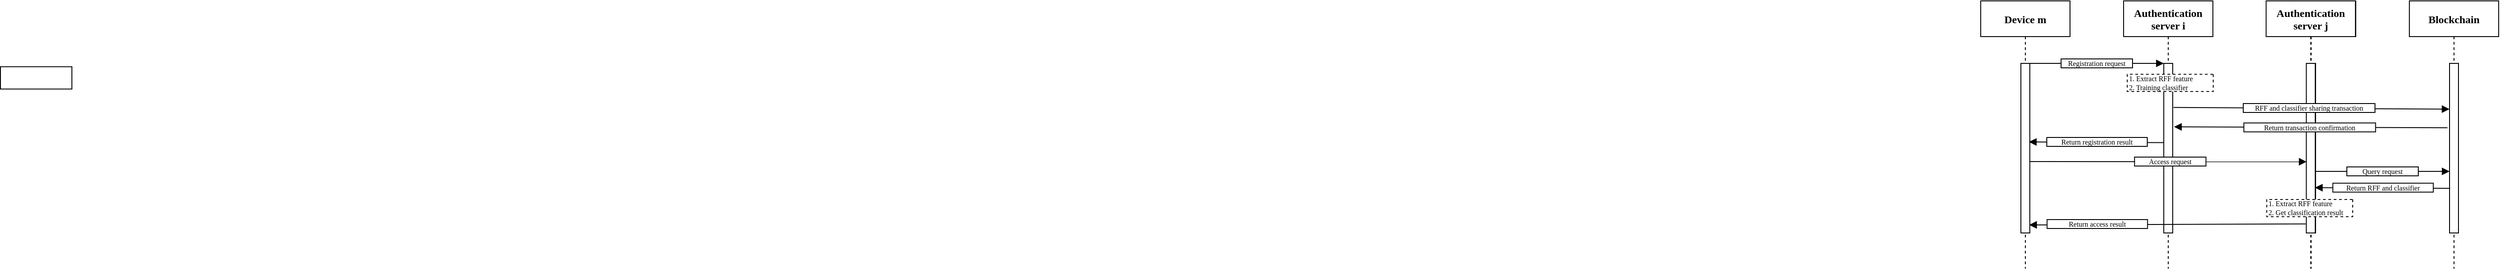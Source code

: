 <mxfile version="20.2.3" type="github">
  <diagram id="kgpKYQtTHZ0yAKxKKP6v" name="Page-1">
    <mxGraphModel dx="3211" dy="354" grid="1" gridSize="10" guides="1" tooltips="1" connect="1" arrows="1" fold="1" page="1" pageScale="1" pageWidth="850" pageHeight="1100" math="0" shadow="0">
      <root>
        <mxCell id="0" />
        <mxCell id="1" parent="0" />
        <mxCell id="3nuBFxr9cyL0pnOWT2aG-1" value="Device m" style="shape=umlLifeline;perimeter=lifelinePerimeter;container=1;collapsible=0;recursiveResize=0;rounded=0;shadow=0;strokeWidth=1;fontFamily=Times New Roman;fontStyle=1" parent="1" vertex="1">
          <mxGeometry x="160" y="80" width="100" height="300" as="geometry" />
        </mxCell>
        <mxCell id="3nuBFxr9cyL0pnOWT2aG-2" value="" style="points=[];perimeter=orthogonalPerimeter;rounded=0;shadow=0;strokeWidth=1;" parent="3nuBFxr9cyL0pnOWT2aG-1" vertex="1">
          <mxGeometry x="45" y="70" width="10" height="190" as="geometry" />
        </mxCell>
        <mxCell id="3nuBFxr9cyL0pnOWT2aG-5" value="Authentication &#xa;server i" style="shape=umlLifeline;perimeter=lifelinePerimeter;container=1;collapsible=0;recursiveResize=0;rounded=0;shadow=0;strokeWidth=1;fontStyle=1;fontFamily=Times New Roman;" parent="1" vertex="1">
          <mxGeometry x="320" y="80" width="100" height="300" as="geometry" />
        </mxCell>
        <mxCell id="3nuBFxr9cyL0pnOWT2aG-6" value="" style="points=[];perimeter=orthogonalPerimeter;rounded=0;shadow=0;strokeWidth=1;" parent="3nuBFxr9cyL0pnOWT2aG-5" vertex="1">
          <mxGeometry x="45" y="70" width="10" height="190" as="geometry" />
        </mxCell>
        <mxCell id="D1W9RPqVoIaySip7h15J-24" value="" style="verticalAlign=bottom;endArrow=block;shadow=0;strokeWidth=1;entryX=-0.01;entryY=0.501;entryDx=0;entryDy=0;entryPerimeter=0;" edge="1" parent="3nuBFxr9cyL0pnOWT2aG-5">
          <mxGeometry relative="1" as="geometry">
            <mxPoint x="-104.75" y="180.0" as="sourcePoint" />
            <mxPoint x="204.9" y="180.19" as="targetPoint" />
          </mxGeometry>
        </mxCell>
        <mxCell id="D1W9RPqVoIaySip7h15J-25" value="Access request" style="points=[];perimeter=orthogonalPerimeter;rounded=0;shadow=0;strokeWidth=1;rotation=90;horizontal=0;fontSize=8;fontFamily=Times New Roman;" vertex="1" parent="3nuBFxr9cyL0pnOWT2aG-5">
          <mxGeometry x="47.25" y="140" width="10" height="80" as="geometry" />
        </mxCell>
        <mxCell id="D1W9RPqVoIaySip7h15J-69" value="1. Extract RFF feature&#xa;2. Training classifier" style="points=[];perimeter=orthogonalPerimeter;rounded=0;shadow=0;strokeWidth=1;rotation=90;horizontal=0;fontSize=8;align=left;dashed=1;fontFamily=Times New Roman;" vertex="1" parent="3nuBFxr9cyL0pnOWT2aG-5">
          <mxGeometry x="42.57" y="43.75" width="19.37" height="96.25" as="geometry" />
        </mxCell>
        <mxCell id="3nuBFxr9cyL0pnOWT2aG-8" value="" style="verticalAlign=bottom;endArrow=block;entryX=0;entryY=0;shadow=0;strokeWidth=1;" parent="1" source="3nuBFxr9cyL0pnOWT2aG-2" target="3nuBFxr9cyL0pnOWT2aG-6" edge="1">
          <mxGeometry relative="1" as="geometry">
            <mxPoint x="275" y="160" as="sourcePoint" />
          </mxGeometry>
        </mxCell>
        <mxCell id="D1W9RPqVoIaySip7h15J-4" value="Authentication &#xa;server i" style="shape=umlLifeline;perimeter=lifelinePerimeter;container=1;collapsible=0;recursiveResize=0;rounded=0;shadow=0;strokeWidth=1;" vertex="1" parent="1">
          <mxGeometry x="480" y="80" width="100" height="300" as="geometry" />
        </mxCell>
        <mxCell id="D1W9RPqVoIaySip7h15J-5" value="" style="points=[];perimeter=orthogonalPerimeter;rounded=0;shadow=0;strokeWidth=1;" vertex="1" parent="D1W9RPqVoIaySip7h15J-4">
          <mxGeometry x="45" y="70" width="10" height="190" as="geometry" />
        </mxCell>
        <mxCell id="D1W9RPqVoIaySip7h15J-38" value="Authentication &#xa;server j" style="shape=umlLifeline;perimeter=lifelinePerimeter;container=1;collapsible=0;recursiveResize=0;rounded=0;shadow=0;strokeWidth=1;fontFamily=Times New Roman;fontStyle=1" vertex="1" parent="D1W9RPqVoIaySip7h15J-4">
          <mxGeometry x="-0.38" width="100" height="300" as="geometry" />
        </mxCell>
        <mxCell id="D1W9RPqVoIaySip7h15J-39" value="" style="points=[];perimeter=orthogonalPerimeter;rounded=0;shadow=0;strokeWidth=1;" vertex="1" parent="D1W9RPqVoIaySip7h15J-38">
          <mxGeometry x="45" y="70" width="10" height="190" as="geometry" />
        </mxCell>
        <mxCell id="D1W9RPqVoIaySip7h15J-40" value="" style="verticalAlign=bottom;endArrow=block;entryX=-0.295;entryY=0.107;shadow=0;strokeWidth=1;entryDx=0;entryDy=0;entryPerimeter=0;exitX=1.086;exitY=0.102;exitDx=0;exitDy=0;exitPerimeter=0;" edge="1" parent="D1W9RPqVoIaySip7h15J-38">
          <mxGeometry relative="1" as="geometry">
            <mxPoint x="203.1" y="142.08" as="sourcePoint" />
            <mxPoint x="-103.09" y="141.13" as="targetPoint" />
          </mxGeometry>
        </mxCell>
        <mxCell id="D1W9RPqVoIaySip7h15J-41" value="Return transaction confirmation" style="points=[];perimeter=orthogonalPerimeter;rounded=0;shadow=0;strokeWidth=1;rotation=90;horizontal=0;fontSize=8;fontFamily=Times New Roman;" vertex="1" parent="D1W9RPqVoIaySip7h15J-38">
          <mxGeometry x="43.8" y="68" width="10" height="147.5" as="geometry" />
        </mxCell>
        <mxCell id="D1W9RPqVoIaySip7h15J-70" value="1. Extract RFF feature&#xa;2. Get classification result" style="points=[];perimeter=orthogonalPerimeter;rounded=0;shadow=0;strokeWidth=1;rotation=90;horizontal=0;fontSize=8;align=left;dashed=1;fontFamily=Times New Roman;" vertex="1" parent="D1W9RPqVoIaySip7h15J-38">
          <mxGeometry x="39.12" y="184" width="19.37" height="96.25" as="geometry" />
        </mxCell>
        <mxCell id="D1W9RPqVoIaySip7h15J-6" value="Blockchain" style="shape=umlLifeline;perimeter=lifelinePerimeter;container=1;collapsible=0;recursiveResize=0;rounded=0;shadow=0;strokeWidth=1;fontStyle=1;fontFamily=Times New Roman;" vertex="1" parent="1">
          <mxGeometry x="640" y="80" width="100" height="300" as="geometry" />
        </mxCell>
        <mxCell id="D1W9RPqVoIaySip7h15J-7" value="" style="points=[];perimeter=orthogonalPerimeter;rounded=0;shadow=0;strokeWidth=1;" vertex="1" parent="D1W9RPqVoIaySip7h15J-6">
          <mxGeometry x="45" y="70" width="10" height="190" as="geometry" />
        </mxCell>
        <mxCell id="D1W9RPqVoIaySip7h15J-28" value="" style="verticalAlign=bottom;endArrow=block;entryX=0;entryY=0;shadow=0;strokeWidth=1;" edge="1" parent="D1W9RPqVoIaySip7h15J-6">
          <mxGeometry relative="1" as="geometry">
            <mxPoint x="-105" y="191.0" as="sourcePoint" />
            <mxPoint x="45" y="191.0" as="targetPoint" />
          </mxGeometry>
        </mxCell>
        <mxCell id="D1W9RPqVoIaySip7h15J-29" value="Query request" style="points=[];perimeter=orthogonalPerimeter;rounded=0;shadow=0;strokeWidth=1;rotation=90;horizontal=0;fontSize=8;fontFamily=Times New Roman;" vertex="1" parent="D1W9RPqVoIaySip7h15J-6">
          <mxGeometry x="-35" y="151" width="10" height="80" as="geometry" />
        </mxCell>
        <mxCell id="D1W9RPqVoIaySip7h15J-30" value="" style="verticalAlign=bottom;endArrow=block;entryX=0;entryY=0;shadow=0;strokeWidth=1;exitX=0.038;exitY=0.32;exitDx=0;exitDy=0;exitPerimeter=0;" edge="1" parent="D1W9RPqVoIaySip7h15J-6">
          <mxGeometry relative="1" as="geometry">
            <mxPoint x="45.69" y="210.05" as="sourcePoint" />
            <mxPoint x="-105.69" y="209.25" as="targetPoint" />
          </mxGeometry>
        </mxCell>
        <mxCell id="D1W9RPqVoIaySip7h15J-31" value="Return RFF and classifier" style="points=[];perimeter=orthogonalPerimeter;rounded=0;shadow=0;strokeWidth=1;rotation=90;horizontal=0;fontSize=8;fontFamily=Times New Roman;" vertex="1" parent="D1W9RPqVoIaySip7h15J-6">
          <mxGeometry x="-34.44" y="153" width="10" height="112.5" as="geometry" />
        </mxCell>
        <mxCell id="3nuBFxr9cyL0pnOWT2aG-4" value="Registration request" style="points=[];perimeter=orthogonalPerimeter;rounded=0;shadow=0;strokeWidth=1;rotation=90;horizontal=0;fontSize=8;fontFamily=Times New Roman;" parent="1" vertex="1">
          <mxGeometry x="285" y="110" width="10" height="80" as="geometry" />
        </mxCell>
        <mxCell id="D1W9RPqVoIaySip7h15J-12" value="" style="verticalAlign=bottom;endArrow=block;entryX=-0.01;entryY=0.112;shadow=0;strokeWidth=1;entryDx=0;entryDy=0;entryPerimeter=0;exitX=1.086;exitY=0.102;exitDx=0;exitDy=0;exitPerimeter=0;" edge="1" parent="1">
          <mxGeometry relative="1" as="geometry">
            <mxPoint x="375.86" y="199.38" as="sourcePoint" />
            <mxPoint x="684.9" y="201.28" as="targetPoint" />
          </mxGeometry>
        </mxCell>
        <mxCell id="D1W9RPqVoIaySip7h15J-13" value="RFF and classifier sharing transaction" style="points=[];perimeter=orthogonalPerimeter;rounded=0;shadow=0;strokeWidth=1;rotation=90;horizontal=0;fontSize=8;fontFamily=Times New Roman;" vertex="1" parent="1">
          <mxGeometry x="522.75" y="126.25" width="10" height="147.5" as="geometry" />
        </mxCell>
        <mxCell id="D1W9RPqVoIaySip7h15J-20" value="" style="verticalAlign=bottom;endArrow=block;entryX=0;entryY=0;shadow=0;strokeWidth=1;exitX=0.038;exitY=0.32;exitDx=0;exitDy=0;exitPerimeter=0;" edge="1" parent="1">
          <mxGeometry relative="1" as="geometry">
            <mxPoint x="365.38" y="238.8" as="sourcePoint" />
            <mxPoint x="214" y="238.0" as="targetPoint" />
          </mxGeometry>
        </mxCell>
        <mxCell id="D1W9RPqVoIaySip7h15J-21" value="Return registration result" style="points=[];perimeter=orthogonalPerimeter;rounded=0;shadow=0;strokeWidth=1;rotation=90;horizontal=0;fontSize=8;fontFamily=Times New Roman;" vertex="1" parent="1">
          <mxGeometry x="285.25" y="181.75" width="10" height="112.5" as="geometry" />
        </mxCell>
        <mxCell id="D1W9RPqVoIaySip7h15J-32" value="" style="verticalAlign=bottom;endArrow=block;entryX=0;entryY=0;shadow=0;strokeWidth=1;exitX=-0.105;exitY=0.789;exitDx=0;exitDy=0;exitPerimeter=0;" edge="1" parent="1">
          <mxGeometry relative="1" as="geometry">
            <mxPoint x="523.95" y="329.91" as="sourcePoint" />
            <mxPoint x="214.31" y="331.0" as="targetPoint" />
          </mxGeometry>
        </mxCell>
        <mxCell id="D1W9RPqVoIaySip7h15J-33" value="Return access result" style="points=[];perimeter=orthogonalPerimeter;rounded=0;shadow=0;strokeWidth=1;rotation=90;horizontal=0;fontSize=8;fontFamily=Times New Roman;" vertex="1" parent="1">
          <mxGeometry x="285.56" y="273.75" width="10" height="112.5" as="geometry" />
        </mxCell>
        <mxCell id="D1W9RPqVoIaySip7h15J-68" value="" style="points=[];perimeter=orthogonalPerimeter;rounded=0;shadow=0;strokeWidth=1;rotation=90;horizontal=0;fontSize=8;" vertex="1" parent="1">
          <mxGeometry x="-2030" y="126.25" width="25" height="80" as="geometry" />
        </mxCell>
      </root>
    </mxGraphModel>
  </diagram>
</mxfile>
